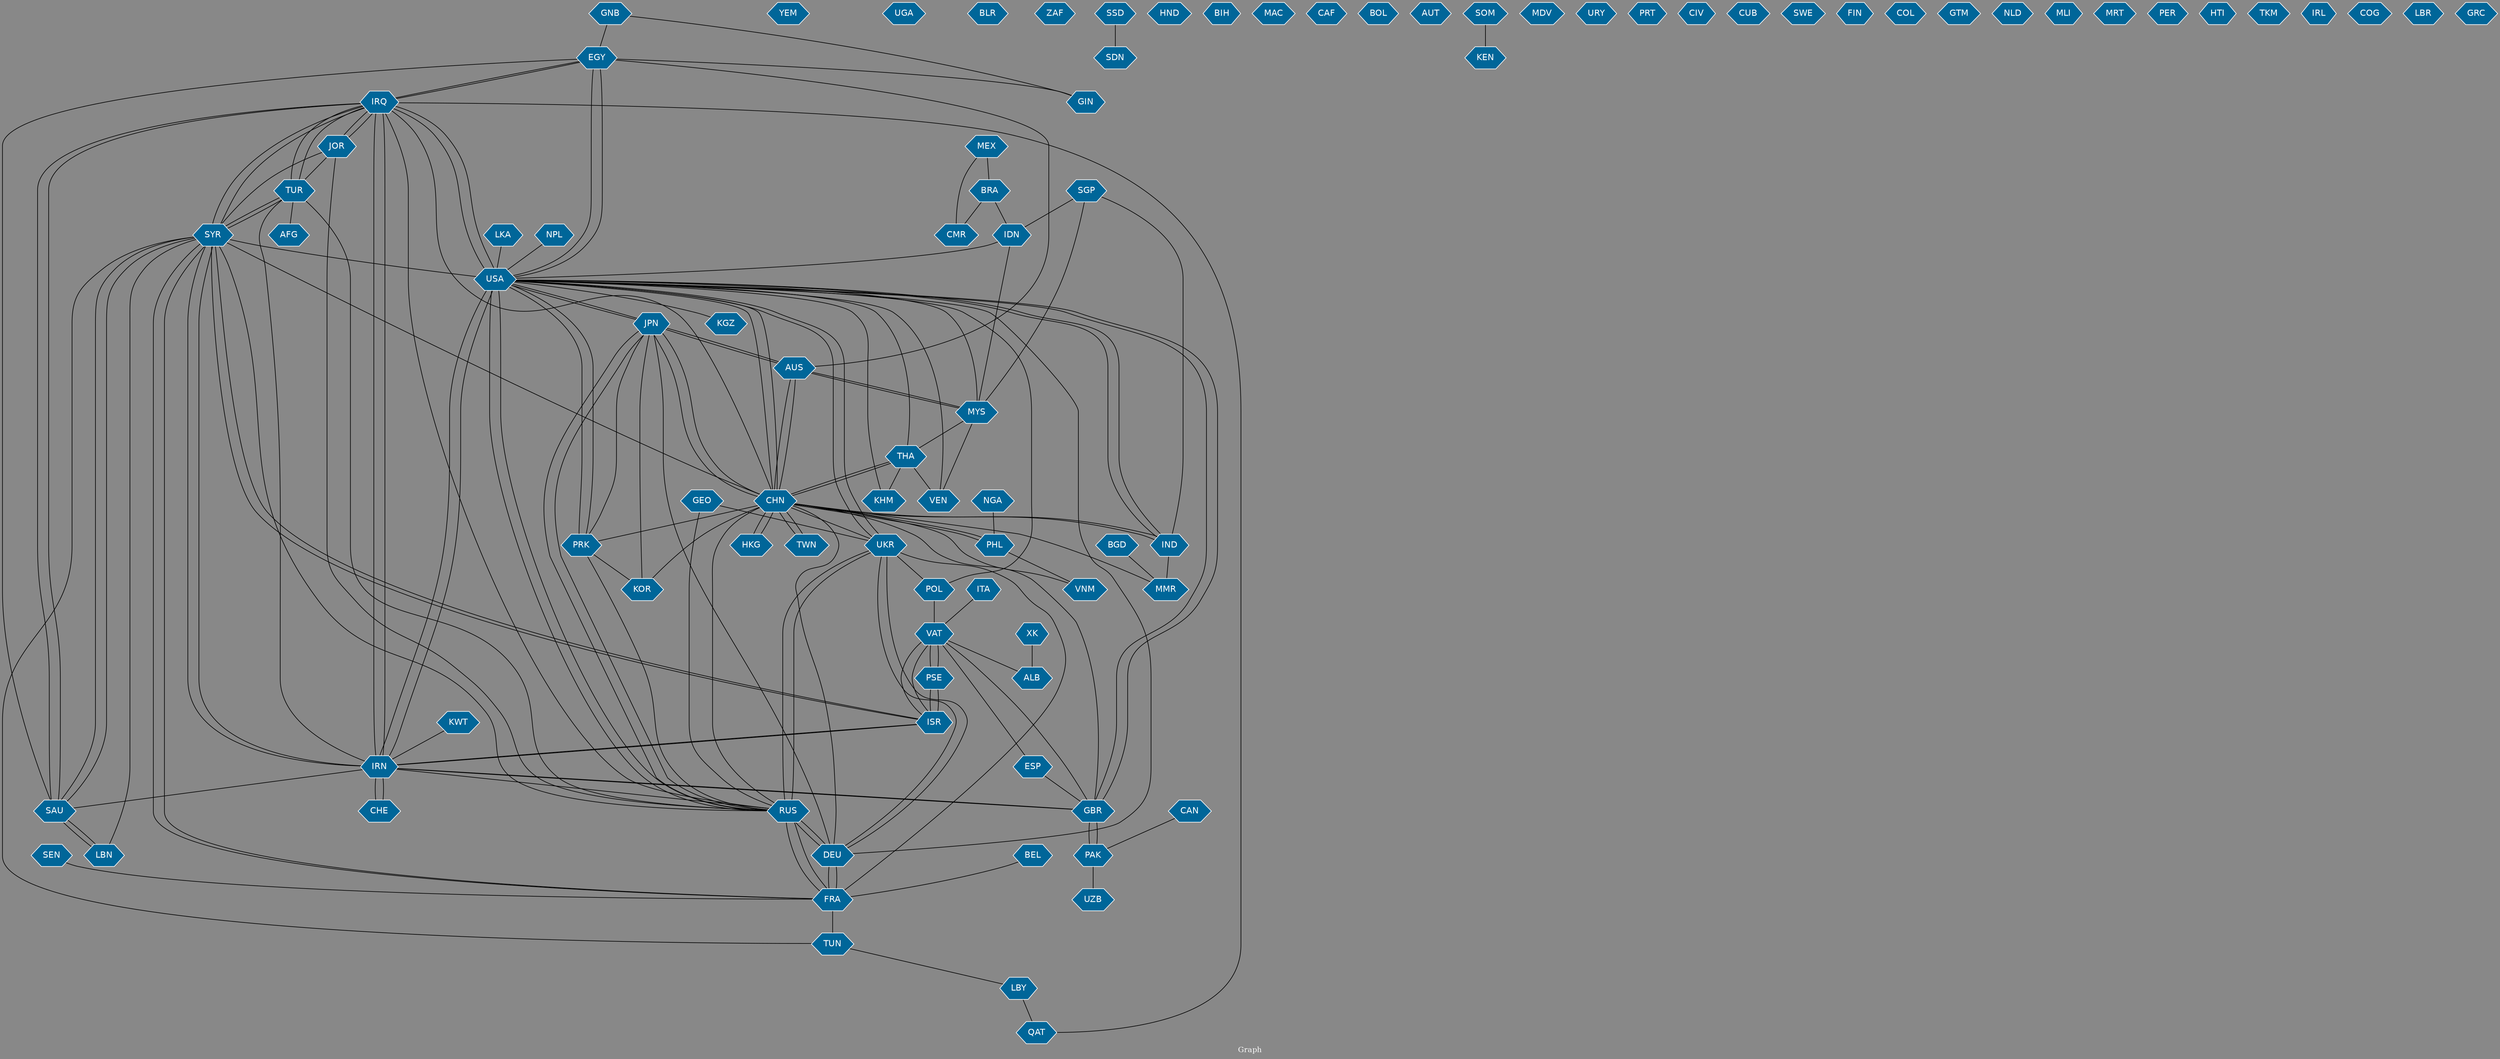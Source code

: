 // Countries together in item graph
graph {
	graph [bgcolor="#888888" fontcolor=white fontsize=12 label="Graph" outputorder=edgesfirst overlap=prism]
	node [color=white fillcolor="#006699" fontcolor=white fontname=Helvetica shape=hexagon style=filled]
	edge [arrowhead=open color=black fontcolor=white fontname=Courier fontsize=12]
		EGY [label=EGY]
		PAK [label=PAK]
		UZB [label=UZB]
		IRQ [label=IRQ]
		UKR [label=UKR]
		THA [label=THA]
		SYR [label=SYR]
		USA [label=USA]
		MYS [label=MYS]
		VEN [label=VEN]
		RUS [label=RUS]
		KOR [label=KOR]
		PSE [label=PSE]
		ISR [label=ISR]
		YEM [label=YEM]
		UGA [label=UGA]
		IDN [label=IDN]
		KHM [label=KHM]
		BRA [label=BRA]
		PHL [label=PHL]
		CHN [label=CHN]
		IRN [label=IRN]
		LBY [label=LBY]
		AFG [label=AFG]
		FRA [label=FRA]
		GEO [label=GEO]
		BLR [label=BLR]
		TUR [label=TUR]
		ESP [label=ESP]
		GBR [label=GBR]
		ZAF [label=ZAF]
		IND [label=IND]
		TUN [label=TUN]
		VAT [label=VAT]
		SDN [label=SDN]
		XK [label=XK]
		NGA [label=NGA]
		SAU [label=SAU]
		DEU [label=DEU]
		HND [label=HND]
		PRK [label=PRK]
		CMR [label=CMR]
		BIH [label=BIH]
		MAC [label=MAC]
		JOR [label=JOR]
		POL [label=POL]
		JPN [label=JPN]
		LBN [label=LBN]
		AUS [label=AUS]
		SGP [label=SGP]
		BGD [label=BGD]
		CAF [label=CAF]
		MMR [label=MMR]
		BOL [label=BOL]
		AUT [label=AUT]
		CHE [label=CHE]
		KEN [label=KEN]
		MDV [label=MDV]
		VNM [label=VNM]
		SOM [label=SOM]
		URY [label=URY]
		PRT [label=PRT]
		NPL [label=NPL]
		LKA [label=LKA]
		BEL [label=BEL]
		CIV [label=CIV]
		HKG [label=HKG]
		CUB [label=CUB]
		SWE [label=SWE]
		TWN [label=TWN]
		CAN [label=CAN]
		FIN [label=FIN]
		COL [label=COL]
		ITA [label=ITA]
		ALB [label=ALB]
		SSD [label=SSD]
		GTM [label=GTM]
		NLD [label=NLD]
		MLI [label=MLI]
		MRT [label=MRT]
		PER [label=PER]
		HTI [label=HTI]
		TKM [label=TKM]
		QAT [label=QAT]
		MEX [label=MEX]
		IRL [label=IRL]
		COG [label=COG]
		SEN [label=SEN]
		GNB [label=GNB]
		GIN [label=GIN]
		LBR [label=LBR]
		KGZ [label=KGZ]
		GRC [label=GRC]
		KWT [label=KWT]
			IDN -- MYS [weight=2]
			TUR -- SYR [weight=1]
			MEX -- BRA [weight=2]
			VEN -- USA [weight=1]
			NGA -- PHL [weight=1]
			VAT -- PSE [weight=3]
			GNB -- EGY [weight=1]
			DEU -- JPN [weight=1]
			THA -- USA [weight=2]
			RUS -- TUR [weight=1]
			THA -- KHM [weight=2]
			SYR -- IRQ [weight=8]
			MYS -- USA [weight=1]
			BRA -- CMR [weight=1]
			SYR -- TUR [weight=1]
			EGY -- GIN [weight=1]
			BRA -- IDN [weight=1]
			SYR -- ISR [weight=2]
			EGY -- AUS [weight=1]
			PSE -- VAT [weight=1]
			ISR -- IRN [weight=1]
			AUS -- JPN [weight=1]
			RUS -- DEU [weight=3]
			IRN -- ISR [weight=2]
			BEL -- FRA [weight=2]
			CHN -- PRK [weight=1]
			JOR -- SYR [weight=3]
			JPN -- CHN [weight=9]
			PRK -- USA [weight=1]
			SAU -- SYR [weight=1]
			SYR -- IRN [weight=2]
			USA -- UKR [weight=4]
			USA -- IRN [weight=6]
			POL -- VAT [weight=2]
			IDN -- USA [weight=1]
			MYS -- THA [weight=1]
			TWN -- CHN [weight=4]
			PAK -- UZB [weight=1]
			DEU -- RUS [weight=4]
			BGD -- MMR [weight=1]
			IRQ -- IRN [weight=17]
			JPN -- PRK [weight=1]
			CHN -- USA [weight=2]
			SOM -- KEN [weight=1]
			GBR -- CHN [weight=2]
			PAK -- GBR [weight=2]
			RUS -- SYR [weight=2]
			DEU -- CHN [weight=1]
			IND -- USA [weight=2]
			CHN -- AUS [weight=2]
			CHN -- IND [weight=3]
			CHN -- THA [weight=1]
			CHN -- TWN [weight=2]
			ISR -- VAT [weight=2]
			TUN -- LBY [weight=1]
			PHL -- VNM [weight=2]
			KHM -- USA [weight=1]
			GBR -- PAK [weight=2]
			USA -- IRQ [weight=14]
			EGY -- USA [weight=1]
			JOR -- RUS [weight=1]
			LBY -- QAT [weight=1]
			CHN -- JPN [weight=5]
			LBN -- SYR [weight=1]
			UKR -- USA [weight=2]
			USA -- RUS [weight=5]
			IRQ -- SAU [weight=2]
			IRQ -- SYR [weight=9]
			PSE -- ISR [weight=24]
			HKG -- CHN [weight=2]
			JOR -- TUR [weight=1]
			TUR -- IRQ [weight=5]
			SGP -- MYS [weight=1]
			EGY -- IRQ [weight=1]
			VAT -- ESP [weight=1]
			VAT -- ISR [weight=2]
			SYR -- SAU [weight=1]
			JPN -- AUS [weight=3]
			SGP -- IDN [weight=1]
			IRN -- RUS [weight=2]
			DEU -- FRA [weight=4]
			ISR -- PSE [weight=21]
			SAU -- IRQ [weight=3]
			MYS -- AUS [weight=2]
			KOR -- JPN [weight=2]
			IRN -- IRQ [weight=15]
			UKR -- POL [weight=1]
			QAT -- IRQ [weight=1]
			DEU -- UKR [weight=5]
			JOR -- IRQ [weight=5]
			CAN -- PAK [weight=1]
			MYS -- VEN [weight=1]
			CHN -- MMR [weight=1]
			VAT -- GBR [weight=1]
			CHE -- IRN [weight=3]
			THA -- VEN [weight=1]
			FRA -- SYR [weight=1]
			USA -- JPN [weight=2]
			THA -- CHN [weight=3]
			IRQ -- JOR [weight=4]
			CHN -- PHL [weight=3]
			CHN -- UKR [weight=1]
			SYR -- FRA [weight=1]
			RUS -- UKR [weight=37]
			FRA -- RUS [weight=4]
			IRN -- USA [weight=2]
			GEO -- UKR [weight=1]
			IRN -- SAU [weight=1]
			ESP -- GBR [weight=1]
			IRN -- GBR [weight=1]
			CHN -- KOR [weight=2]
			LKA -- USA [weight=1]
			GBR -- USA [weight=1]
			GEO -- RUS [weight=2]
			IRN -- SYR [weight=1]
			USA -- PRK [weight=3]
			SYR -- USA [weight=2]
			UKR -- DEU [weight=1]
			UKR -- RUS [weight=35]
			EGY -- SAU [weight=1]
			GBR -- IRN [weight=1]
			IND -- MMR [weight=1]
			RUS -- JPN [weight=1]
			USA -- EGY [weight=1]
			SYR -- TUN [weight=1]
			ISR -- SYR [weight=3]
			RUS -- FRA [weight=2]
			IRQ -- USA [weight=17]
			RUS -- IRQ [weight=1]
			IRQ -- TUR [weight=2]
			USA -- POL [weight=1]
			IRQ -- EGY [weight=1]
			FRA -- DEU [weight=3]
			KWT -- IRN [weight=1]
			USA -- IND [weight=1]
			RUS -- CHN [weight=1]
			PRK -- KOR [weight=1]
			IRQ -- CHN [weight=1]
			MEX -- CMR [weight=1]
			XK -- ALB [weight=1]
			ITA -- VAT [weight=1]
			RUS -- USA [weight=4]
			JPN -- RUS [weight=1]
			DEU -- USA [weight=2]
			SAU -- LBN [weight=1]
			SEN -- FRA [weight=1]
			TUR -- AFG [weight=1]
			LBN -- SAU [weight=1]
			TUR -- IRN [weight=1]
			SYR -- CHN [weight=1]
			USA -- CHN [weight=1]
			VAT -- ALB [weight=1]
			PHL -- CHN [weight=3]
			CHN -- VNM [weight=2]
			JPN -- USA [weight=2]
			IND -- CHN [weight=1]
			USA -- KGZ [weight=1]
			PRK -- RUS [weight=1]
			AUS -- CHN [weight=1]
			IRN -- CHE [weight=2]
			SSD -- SDN [weight=2]
			USA -- GBR [weight=1]
			FRA -- UKR [weight=5]
			FRA -- TUN [weight=1]
			NPL -- USA [weight=2]
			GNB -- GIN [weight=1]
			SGP -- IND [weight=1]
			CHN -- HKG [weight=5]
			AUS -- MYS [weight=2]
}